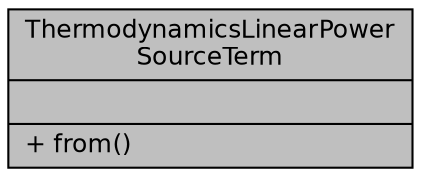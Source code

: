 digraph "ThermodynamicsLinearPowerSourceTerm"
{
  bgcolor="transparent";
  edge [fontname="Helvetica",fontsize="12",labelfontname="Helvetica",labelfontsize="12"];
  node [fontname="Helvetica",fontsize="12",shape=record];
  Node1 [label="{ThermodynamicsLinearPower\lSourceTerm\n||+ from()\l}",height=0.2,width=0.4,color="black", fillcolor="grey75", style="filled", fontcolor="black"];
}
